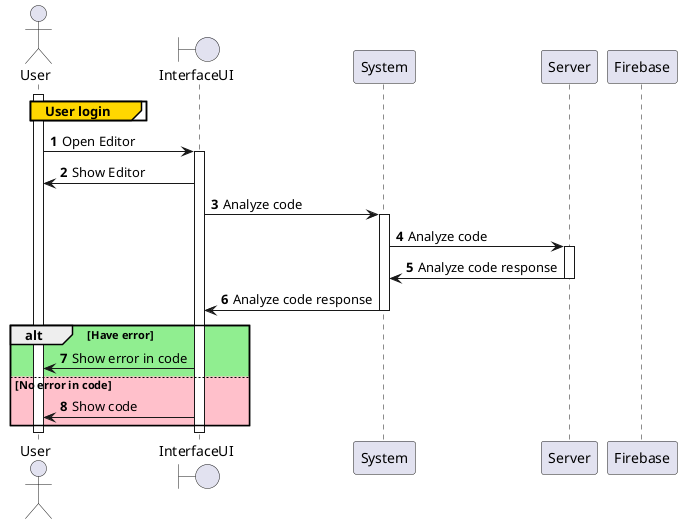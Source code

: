 @startuml
'https://plantuml.com/sequence-diagram

autonumber

actor User
boundary InterfaceUI
participant System
participant Server
participant Firebase

activate User
group#Gold User login

end
User -> InterfaceUI: Open Editor
activate InterfaceUI
User <- InterfaceUI: Show Editor

InterfaceUI -> System: Analyze code
  activate System
  System -> Server: Analyze code
  activate Server
  System <- Server: Analyze code response
  deactivate Server
  InterfaceUI <- System: Analyze code response
  deactivate System

  alt #LightGreen Have error
    User <- InterfaceUI: Show error in code
  else #Pink No error in code
    User <- InterfaceUI: Show code
  end

deactivate InterfaceUI
deactivate User

@enduml
